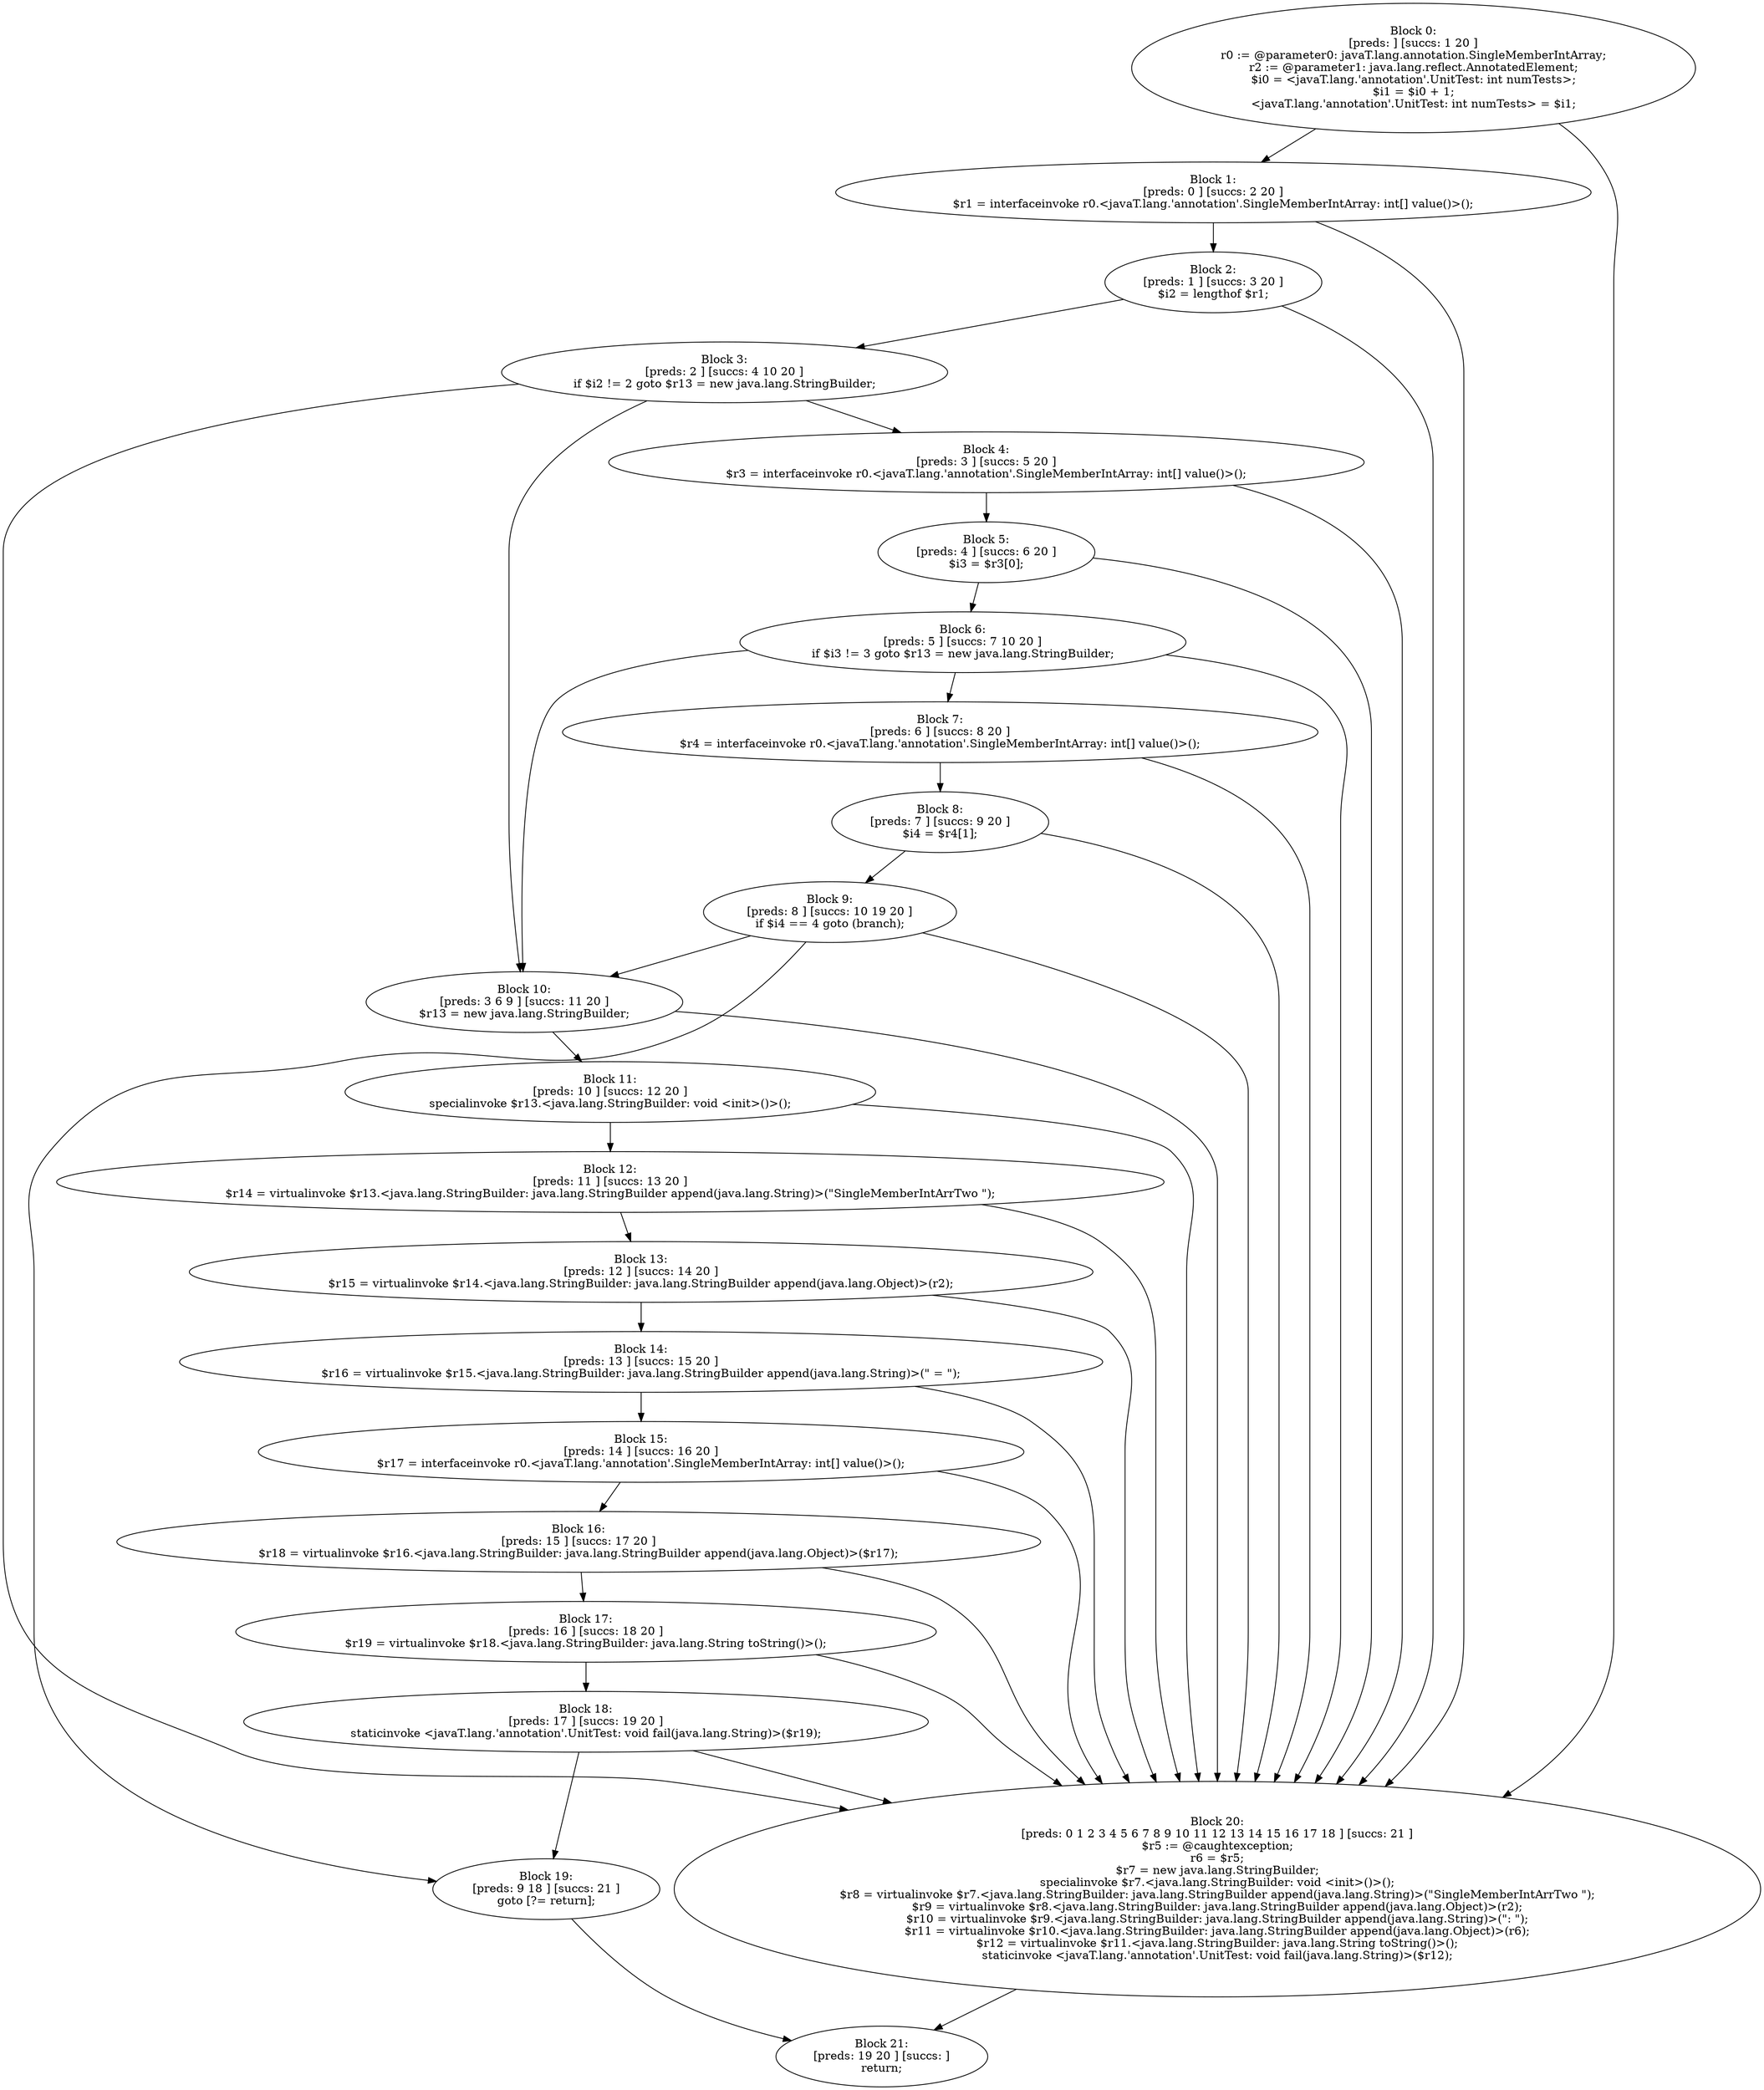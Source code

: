 digraph "unitGraph" {
    "Block 0:
[preds: ] [succs: 1 20 ]
r0 := @parameter0: javaT.lang.annotation.SingleMemberIntArray;
r2 := @parameter1: java.lang.reflect.AnnotatedElement;
$i0 = <javaT.lang.'annotation'.UnitTest: int numTests>;
$i1 = $i0 + 1;
<javaT.lang.'annotation'.UnitTest: int numTests> = $i1;
"
    "Block 1:
[preds: 0 ] [succs: 2 20 ]
$r1 = interfaceinvoke r0.<javaT.lang.'annotation'.SingleMemberIntArray: int[] value()>();
"
    "Block 2:
[preds: 1 ] [succs: 3 20 ]
$i2 = lengthof $r1;
"
    "Block 3:
[preds: 2 ] [succs: 4 10 20 ]
if $i2 != 2 goto $r13 = new java.lang.StringBuilder;
"
    "Block 4:
[preds: 3 ] [succs: 5 20 ]
$r3 = interfaceinvoke r0.<javaT.lang.'annotation'.SingleMemberIntArray: int[] value()>();
"
    "Block 5:
[preds: 4 ] [succs: 6 20 ]
$i3 = $r3[0];
"
    "Block 6:
[preds: 5 ] [succs: 7 10 20 ]
if $i3 != 3 goto $r13 = new java.lang.StringBuilder;
"
    "Block 7:
[preds: 6 ] [succs: 8 20 ]
$r4 = interfaceinvoke r0.<javaT.lang.'annotation'.SingleMemberIntArray: int[] value()>();
"
    "Block 8:
[preds: 7 ] [succs: 9 20 ]
$i4 = $r4[1];
"
    "Block 9:
[preds: 8 ] [succs: 10 19 20 ]
if $i4 == 4 goto (branch);
"
    "Block 10:
[preds: 3 6 9 ] [succs: 11 20 ]
$r13 = new java.lang.StringBuilder;
"
    "Block 11:
[preds: 10 ] [succs: 12 20 ]
specialinvoke $r13.<java.lang.StringBuilder: void <init>()>();
"
    "Block 12:
[preds: 11 ] [succs: 13 20 ]
$r14 = virtualinvoke $r13.<java.lang.StringBuilder: java.lang.StringBuilder append(java.lang.String)>(\"SingleMemberIntArrTwo \");
"
    "Block 13:
[preds: 12 ] [succs: 14 20 ]
$r15 = virtualinvoke $r14.<java.lang.StringBuilder: java.lang.StringBuilder append(java.lang.Object)>(r2);
"
    "Block 14:
[preds: 13 ] [succs: 15 20 ]
$r16 = virtualinvoke $r15.<java.lang.StringBuilder: java.lang.StringBuilder append(java.lang.String)>(\" = \");
"
    "Block 15:
[preds: 14 ] [succs: 16 20 ]
$r17 = interfaceinvoke r0.<javaT.lang.'annotation'.SingleMemberIntArray: int[] value()>();
"
    "Block 16:
[preds: 15 ] [succs: 17 20 ]
$r18 = virtualinvoke $r16.<java.lang.StringBuilder: java.lang.StringBuilder append(java.lang.Object)>($r17);
"
    "Block 17:
[preds: 16 ] [succs: 18 20 ]
$r19 = virtualinvoke $r18.<java.lang.StringBuilder: java.lang.String toString()>();
"
    "Block 18:
[preds: 17 ] [succs: 19 20 ]
staticinvoke <javaT.lang.'annotation'.UnitTest: void fail(java.lang.String)>($r19);
"
    "Block 19:
[preds: 9 18 ] [succs: 21 ]
goto [?= return];
"
    "Block 20:
[preds: 0 1 2 3 4 5 6 7 8 9 10 11 12 13 14 15 16 17 18 ] [succs: 21 ]
$r5 := @caughtexception;
r6 = $r5;
$r7 = new java.lang.StringBuilder;
specialinvoke $r7.<java.lang.StringBuilder: void <init>()>();
$r8 = virtualinvoke $r7.<java.lang.StringBuilder: java.lang.StringBuilder append(java.lang.String)>(\"SingleMemberIntArrTwo \");
$r9 = virtualinvoke $r8.<java.lang.StringBuilder: java.lang.StringBuilder append(java.lang.Object)>(r2);
$r10 = virtualinvoke $r9.<java.lang.StringBuilder: java.lang.StringBuilder append(java.lang.String)>(\": \");
$r11 = virtualinvoke $r10.<java.lang.StringBuilder: java.lang.StringBuilder append(java.lang.Object)>(r6);
$r12 = virtualinvoke $r11.<java.lang.StringBuilder: java.lang.String toString()>();
staticinvoke <javaT.lang.'annotation'.UnitTest: void fail(java.lang.String)>($r12);
"
    "Block 21:
[preds: 19 20 ] [succs: ]
return;
"
    "Block 0:
[preds: ] [succs: 1 20 ]
r0 := @parameter0: javaT.lang.annotation.SingleMemberIntArray;
r2 := @parameter1: java.lang.reflect.AnnotatedElement;
$i0 = <javaT.lang.'annotation'.UnitTest: int numTests>;
$i1 = $i0 + 1;
<javaT.lang.'annotation'.UnitTest: int numTests> = $i1;
"->"Block 1:
[preds: 0 ] [succs: 2 20 ]
$r1 = interfaceinvoke r0.<javaT.lang.'annotation'.SingleMemberIntArray: int[] value()>();
";
    "Block 0:
[preds: ] [succs: 1 20 ]
r0 := @parameter0: javaT.lang.annotation.SingleMemberIntArray;
r2 := @parameter1: java.lang.reflect.AnnotatedElement;
$i0 = <javaT.lang.'annotation'.UnitTest: int numTests>;
$i1 = $i0 + 1;
<javaT.lang.'annotation'.UnitTest: int numTests> = $i1;
"->"Block 20:
[preds: 0 1 2 3 4 5 6 7 8 9 10 11 12 13 14 15 16 17 18 ] [succs: 21 ]
$r5 := @caughtexception;
r6 = $r5;
$r7 = new java.lang.StringBuilder;
specialinvoke $r7.<java.lang.StringBuilder: void <init>()>();
$r8 = virtualinvoke $r7.<java.lang.StringBuilder: java.lang.StringBuilder append(java.lang.String)>(\"SingleMemberIntArrTwo \");
$r9 = virtualinvoke $r8.<java.lang.StringBuilder: java.lang.StringBuilder append(java.lang.Object)>(r2);
$r10 = virtualinvoke $r9.<java.lang.StringBuilder: java.lang.StringBuilder append(java.lang.String)>(\": \");
$r11 = virtualinvoke $r10.<java.lang.StringBuilder: java.lang.StringBuilder append(java.lang.Object)>(r6);
$r12 = virtualinvoke $r11.<java.lang.StringBuilder: java.lang.String toString()>();
staticinvoke <javaT.lang.'annotation'.UnitTest: void fail(java.lang.String)>($r12);
";
    "Block 1:
[preds: 0 ] [succs: 2 20 ]
$r1 = interfaceinvoke r0.<javaT.lang.'annotation'.SingleMemberIntArray: int[] value()>();
"->"Block 2:
[preds: 1 ] [succs: 3 20 ]
$i2 = lengthof $r1;
";
    "Block 1:
[preds: 0 ] [succs: 2 20 ]
$r1 = interfaceinvoke r0.<javaT.lang.'annotation'.SingleMemberIntArray: int[] value()>();
"->"Block 20:
[preds: 0 1 2 3 4 5 6 7 8 9 10 11 12 13 14 15 16 17 18 ] [succs: 21 ]
$r5 := @caughtexception;
r6 = $r5;
$r7 = new java.lang.StringBuilder;
specialinvoke $r7.<java.lang.StringBuilder: void <init>()>();
$r8 = virtualinvoke $r7.<java.lang.StringBuilder: java.lang.StringBuilder append(java.lang.String)>(\"SingleMemberIntArrTwo \");
$r9 = virtualinvoke $r8.<java.lang.StringBuilder: java.lang.StringBuilder append(java.lang.Object)>(r2);
$r10 = virtualinvoke $r9.<java.lang.StringBuilder: java.lang.StringBuilder append(java.lang.String)>(\": \");
$r11 = virtualinvoke $r10.<java.lang.StringBuilder: java.lang.StringBuilder append(java.lang.Object)>(r6);
$r12 = virtualinvoke $r11.<java.lang.StringBuilder: java.lang.String toString()>();
staticinvoke <javaT.lang.'annotation'.UnitTest: void fail(java.lang.String)>($r12);
";
    "Block 2:
[preds: 1 ] [succs: 3 20 ]
$i2 = lengthof $r1;
"->"Block 3:
[preds: 2 ] [succs: 4 10 20 ]
if $i2 != 2 goto $r13 = new java.lang.StringBuilder;
";
    "Block 2:
[preds: 1 ] [succs: 3 20 ]
$i2 = lengthof $r1;
"->"Block 20:
[preds: 0 1 2 3 4 5 6 7 8 9 10 11 12 13 14 15 16 17 18 ] [succs: 21 ]
$r5 := @caughtexception;
r6 = $r5;
$r7 = new java.lang.StringBuilder;
specialinvoke $r7.<java.lang.StringBuilder: void <init>()>();
$r8 = virtualinvoke $r7.<java.lang.StringBuilder: java.lang.StringBuilder append(java.lang.String)>(\"SingleMemberIntArrTwo \");
$r9 = virtualinvoke $r8.<java.lang.StringBuilder: java.lang.StringBuilder append(java.lang.Object)>(r2);
$r10 = virtualinvoke $r9.<java.lang.StringBuilder: java.lang.StringBuilder append(java.lang.String)>(\": \");
$r11 = virtualinvoke $r10.<java.lang.StringBuilder: java.lang.StringBuilder append(java.lang.Object)>(r6);
$r12 = virtualinvoke $r11.<java.lang.StringBuilder: java.lang.String toString()>();
staticinvoke <javaT.lang.'annotation'.UnitTest: void fail(java.lang.String)>($r12);
";
    "Block 3:
[preds: 2 ] [succs: 4 10 20 ]
if $i2 != 2 goto $r13 = new java.lang.StringBuilder;
"->"Block 4:
[preds: 3 ] [succs: 5 20 ]
$r3 = interfaceinvoke r0.<javaT.lang.'annotation'.SingleMemberIntArray: int[] value()>();
";
    "Block 3:
[preds: 2 ] [succs: 4 10 20 ]
if $i2 != 2 goto $r13 = new java.lang.StringBuilder;
"->"Block 10:
[preds: 3 6 9 ] [succs: 11 20 ]
$r13 = new java.lang.StringBuilder;
";
    "Block 3:
[preds: 2 ] [succs: 4 10 20 ]
if $i2 != 2 goto $r13 = new java.lang.StringBuilder;
"->"Block 20:
[preds: 0 1 2 3 4 5 6 7 8 9 10 11 12 13 14 15 16 17 18 ] [succs: 21 ]
$r5 := @caughtexception;
r6 = $r5;
$r7 = new java.lang.StringBuilder;
specialinvoke $r7.<java.lang.StringBuilder: void <init>()>();
$r8 = virtualinvoke $r7.<java.lang.StringBuilder: java.lang.StringBuilder append(java.lang.String)>(\"SingleMemberIntArrTwo \");
$r9 = virtualinvoke $r8.<java.lang.StringBuilder: java.lang.StringBuilder append(java.lang.Object)>(r2);
$r10 = virtualinvoke $r9.<java.lang.StringBuilder: java.lang.StringBuilder append(java.lang.String)>(\": \");
$r11 = virtualinvoke $r10.<java.lang.StringBuilder: java.lang.StringBuilder append(java.lang.Object)>(r6);
$r12 = virtualinvoke $r11.<java.lang.StringBuilder: java.lang.String toString()>();
staticinvoke <javaT.lang.'annotation'.UnitTest: void fail(java.lang.String)>($r12);
";
    "Block 4:
[preds: 3 ] [succs: 5 20 ]
$r3 = interfaceinvoke r0.<javaT.lang.'annotation'.SingleMemberIntArray: int[] value()>();
"->"Block 5:
[preds: 4 ] [succs: 6 20 ]
$i3 = $r3[0];
";
    "Block 4:
[preds: 3 ] [succs: 5 20 ]
$r3 = interfaceinvoke r0.<javaT.lang.'annotation'.SingleMemberIntArray: int[] value()>();
"->"Block 20:
[preds: 0 1 2 3 4 5 6 7 8 9 10 11 12 13 14 15 16 17 18 ] [succs: 21 ]
$r5 := @caughtexception;
r6 = $r5;
$r7 = new java.lang.StringBuilder;
specialinvoke $r7.<java.lang.StringBuilder: void <init>()>();
$r8 = virtualinvoke $r7.<java.lang.StringBuilder: java.lang.StringBuilder append(java.lang.String)>(\"SingleMemberIntArrTwo \");
$r9 = virtualinvoke $r8.<java.lang.StringBuilder: java.lang.StringBuilder append(java.lang.Object)>(r2);
$r10 = virtualinvoke $r9.<java.lang.StringBuilder: java.lang.StringBuilder append(java.lang.String)>(\": \");
$r11 = virtualinvoke $r10.<java.lang.StringBuilder: java.lang.StringBuilder append(java.lang.Object)>(r6);
$r12 = virtualinvoke $r11.<java.lang.StringBuilder: java.lang.String toString()>();
staticinvoke <javaT.lang.'annotation'.UnitTest: void fail(java.lang.String)>($r12);
";
    "Block 5:
[preds: 4 ] [succs: 6 20 ]
$i3 = $r3[0];
"->"Block 6:
[preds: 5 ] [succs: 7 10 20 ]
if $i3 != 3 goto $r13 = new java.lang.StringBuilder;
";
    "Block 5:
[preds: 4 ] [succs: 6 20 ]
$i3 = $r3[0];
"->"Block 20:
[preds: 0 1 2 3 4 5 6 7 8 9 10 11 12 13 14 15 16 17 18 ] [succs: 21 ]
$r5 := @caughtexception;
r6 = $r5;
$r7 = new java.lang.StringBuilder;
specialinvoke $r7.<java.lang.StringBuilder: void <init>()>();
$r8 = virtualinvoke $r7.<java.lang.StringBuilder: java.lang.StringBuilder append(java.lang.String)>(\"SingleMemberIntArrTwo \");
$r9 = virtualinvoke $r8.<java.lang.StringBuilder: java.lang.StringBuilder append(java.lang.Object)>(r2);
$r10 = virtualinvoke $r9.<java.lang.StringBuilder: java.lang.StringBuilder append(java.lang.String)>(\": \");
$r11 = virtualinvoke $r10.<java.lang.StringBuilder: java.lang.StringBuilder append(java.lang.Object)>(r6);
$r12 = virtualinvoke $r11.<java.lang.StringBuilder: java.lang.String toString()>();
staticinvoke <javaT.lang.'annotation'.UnitTest: void fail(java.lang.String)>($r12);
";
    "Block 6:
[preds: 5 ] [succs: 7 10 20 ]
if $i3 != 3 goto $r13 = new java.lang.StringBuilder;
"->"Block 7:
[preds: 6 ] [succs: 8 20 ]
$r4 = interfaceinvoke r0.<javaT.lang.'annotation'.SingleMemberIntArray: int[] value()>();
";
    "Block 6:
[preds: 5 ] [succs: 7 10 20 ]
if $i3 != 3 goto $r13 = new java.lang.StringBuilder;
"->"Block 10:
[preds: 3 6 9 ] [succs: 11 20 ]
$r13 = new java.lang.StringBuilder;
";
    "Block 6:
[preds: 5 ] [succs: 7 10 20 ]
if $i3 != 3 goto $r13 = new java.lang.StringBuilder;
"->"Block 20:
[preds: 0 1 2 3 4 5 6 7 8 9 10 11 12 13 14 15 16 17 18 ] [succs: 21 ]
$r5 := @caughtexception;
r6 = $r5;
$r7 = new java.lang.StringBuilder;
specialinvoke $r7.<java.lang.StringBuilder: void <init>()>();
$r8 = virtualinvoke $r7.<java.lang.StringBuilder: java.lang.StringBuilder append(java.lang.String)>(\"SingleMemberIntArrTwo \");
$r9 = virtualinvoke $r8.<java.lang.StringBuilder: java.lang.StringBuilder append(java.lang.Object)>(r2);
$r10 = virtualinvoke $r9.<java.lang.StringBuilder: java.lang.StringBuilder append(java.lang.String)>(\": \");
$r11 = virtualinvoke $r10.<java.lang.StringBuilder: java.lang.StringBuilder append(java.lang.Object)>(r6);
$r12 = virtualinvoke $r11.<java.lang.StringBuilder: java.lang.String toString()>();
staticinvoke <javaT.lang.'annotation'.UnitTest: void fail(java.lang.String)>($r12);
";
    "Block 7:
[preds: 6 ] [succs: 8 20 ]
$r4 = interfaceinvoke r0.<javaT.lang.'annotation'.SingleMemberIntArray: int[] value()>();
"->"Block 8:
[preds: 7 ] [succs: 9 20 ]
$i4 = $r4[1];
";
    "Block 7:
[preds: 6 ] [succs: 8 20 ]
$r4 = interfaceinvoke r0.<javaT.lang.'annotation'.SingleMemberIntArray: int[] value()>();
"->"Block 20:
[preds: 0 1 2 3 4 5 6 7 8 9 10 11 12 13 14 15 16 17 18 ] [succs: 21 ]
$r5 := @caughtexception;
r6 = $r5;
$r7 = new java.lang.StringBuilder;
specialinvoke $r7.<java.lang.StringBuilder: void <init>()>();
$r8 = virtualinvoke $r7.<java.lang.StringBuilder: java.lang.StringBuilder append(java.lang.String)>(\"SingleMemberIntArrTwo \");
$r9 = virtualinvoke $r8.<java.lang.StringBuilder: java.lang.StringBuilder append(java.lang.Object)>(r2);
$r10 = virtualinvoke $r9.<java.lang.StringBuilder: java.lang.StringBuilder append(java.lang.String)>(\": \");
$r11 = virtualinvoke $r10.<java.lang.StringBuilder: java.lang.StringBuilder append(java.lang.Object)>(r6);
$r12 = virtualinvoke $r11.<java.lang.StringBuilder: java.lang.String toString()>();
staticinvoke <javaT.lang.'annotation'.UnitTest: void fail(java.lang.String)>($r12);
";
    "Block 8:
[preds: 7 ] [succs: 9 20 ]
$i4 = $r4[1];
"->"Block 9:
[preds: 8 ] [succs: 10 19 20 ]
if $i4 == 4 goto (branch);
";
    "Block 8:
[preds: 7 ] [succs: 9 20 ]
$i4 = $r4[1];
"->"Block 20:
[preds: 0 1 2 3 4 5 6 7 8 9 10 11 12 13 14 15 16 17 18 ] [succs: 21 ]
$r5 := @caughtexception;
r6 = $r5;
$r7 = new java.lang.StringBuilder;
specialinvoke $r7.<java.lang.StringBuilder: void <init>()>();
$r8 = virtualinvoke $r7.<java.lang.StringBuilder: java.lang.StringBuilder append(java.lang.String)>(\"SingleMemberIntArrTwo \");
$r9 = virtualinvoke $r8.<java.lang.StringBuilder: java.lang.StringBuilder append(java.lang.Object)>(r2);
$r10 = virtualinvoke $r9.<java.lang.StringBuilder: java.lang.StringBuilder append(java.lang.String)>(\": \");
$r11 = virtualinvoke $r10.<java.lang.StringBuilder: java.lang.StringBuilder append(java.lang.Object)>(r6);
$r12 = virtualinvoke $r11.<java.lang.StringBuilder: java.lang.String toString()>();
staticinvoke <javaT.lang.'annotation'.UnitTest: void fail(java.lang.String)>($r12);
";
    "Block 9:
[preds: 8 ] [succs: 10 19 20 ]
if $i4 == 4 goto (branch);
"->"Block 10:
[preds: 3 6 9 ] [succs: 11 20 ]
$r13 = new java.lang.StringBuilder;
";
    "Block 9:
[preds: 8 ] [succs: 10 19 20 ]
if $i4 == 4 goto (branch);
"->"Block 19:
[preds: 9 18 ] [succs: 21 ]
goto [?= return];
";
    "Block 9:
[preds: 8 ] [succs: 10 19 20 ]
if $i4 == 4 goto (branch);
"->"Block 20:
[preds: 0 1 2 3 4 5 6 7 8 9 10 11 12 13 14 15 16 17 18 ] [succs: 21 ]
$r5 := @caughtexception;
r6 = $r5;
$r7 = new java.lang.StringBuilder;
specialinvoke $r7.<java.lang.StringBuilder: void <init>()>();
$r8 = virtualinvoke $r7.<java.lang.StringBuilder: java.lang.StringBuilder append(java.lang.String)>(\"SingleMemberIntArrTwo \");
$r9 = virtualinvoke $r8.<java.lang.StringBuilder: java.lang.StringBuilder append(java.lang.Object)>(r2);
$r10 = virtualinvoke $r9.<java.lang.StringBuilder: java.lang.StringBuilder append(java.lang.String)>(\": \");
$r11 = virtualinvoke $r10.<java.lang.StringBuilder: java.lang.StringBuilder append(java.lang.Object)>(r6);
$r12 = virtualinvoke $r11.<java.lang.StringBuilder: java.lang.String toString()>();
staticinvoke <javaT.lang.'annotation'.UnitTest: void fail(java.lang.String)>($r12);
";
    "Block 10:
[preds: 3 6 9 ] [succs: 11 20 ]
$r13 = new java.lang.StringBuilder;
"->"Block 11:
[preds: 10 ] [succs: 12 20 ]
specialinvoke $r13.<java.lang.StringBuilder: void <init>()>();
";
    "Block 10:
[preds: 3 6 9 ] [succs: 11 20 ]
$r13 = new java.lang.StringBuilder;
"->"Block 20:
[preds: 0 1 2 3 4 5 6 7 8 9 10 11 12 13 14 15 16 17 18 ] [succs: 21 ]
$r5 := @caughtexception;
r6 = $r5;
$r7 = new java.lang.StringBuilder;
specialinvoke $r7.<java.lang.StringBuilder: void <init>()>();
$r8 = virtualinvoke $r7.<java.lang.StringBuilder: java.lang.StringBuilder append(java.lang.String)>(\"SingleMemberIntArrTwo \");
$r9 = virtualinvoke $r8.<java.lang.StringBuilder: java.lang.StringBuilder append(java.lang.Object)>(r2);
$r10 = virtualinvoke $r9.<java.lang.StringBuilder: java.lang.StringBuilder append(java.lang.String)>(\": \");
$r11 = virtualinvoke $r10.<java.lang.StringBuilder: java.lang.StringBuilder append(java.lang.Object)>(r6);
$r12 = virtualinvoke $r11.<java.lang.StringBuilder: java.lang.String toString()>();
staticinvoke <javaT.lang.'annotation'.UnitTest: void fail(java.lang.String)>($r12);
";
    "Block 11:
[preds: 10 ] [succs: 12 20 ]
specialinvoke $r13.<java.lang.StringBuilder: void <init>()>();
"->"Block 12:
[preds: 11 ] [succs: 13 20 ]
$r14 = virtualinvoke $r13.<java.lang.StringBuilder: java.lang.StringBuilder append(java.lang.String)>(\"SingleMemberIntArrTwo \");
";
    "Block 11:
[preds: 10 ] [succs: 12 20 ]
specialinvoke $r13.<java.lang.StringBuilder: void <init>()>();
"->"Block 20:
[preds: 0 1 2 3 4 5 6 7 8 9 10 11 12 13 14 15 16 17 18 ] [succs: 21 ]
$r5 := @caughtexception;
r6 = $r5;
$r7 = new java.lang.StringBuilder;
specialinvoke $r7.<java.lang.StringBuilder: void <init>()>();
$r8 = virtualinvoke $r7.<java.lang.StringBuilder: java.lang.StringBuilder append(java.lang.String)>(\"SingleMemberIntArrTwo \");
$r9 = virtualinvoke $r8.<java.lang.StringBuilder: java.lang.StringBuilder append(java.lang.Object)>(r2);
$r10 = virtualinvoke $r9.<java.lang.StringBuilder: java.lang.StringBuilder append(java.lang.String)>(\": \");
$r11 = virtualinvoke $r10.<java.lang.StringBuilder: java.lang.StringBuilder append(java.lang.Object)>(r6);
$r12 = virtualinvoke $r11.<java.lang.StringBuilder: java.lang.String toString()>();
staticinvoke <javaT.lang.'annotation'.UnitTest: void fail(java.lang.String)>($r12);
";
    "Block 12:
[preds: 11 ] [succs: 13 20 ]
$r14 = virtualinvoke $r13.<java.lang.StringBuilder: java.lang.StringBuilder append(java.lang.String)>(\"SingleMemberIntArrTwo \");
"->"Block 13:
[preds: 12 ] [succs: 14 20 ]
$r15 = virtualinvoke $r14.<java.lang.StringBuilder: java.lang.StringBuilder append(java.lang.Object)>(r2);
";
    "Block 12:
[preds: 11 ] [succs: 13 20 ]
$r14 = virtualinvoke $r13.<java.lang.StringBuilder: java.lang.StringBuilder append(java.lang.String)>(\"SingleMemberIntArrTwo \");
"->"Block 20:
[preds: 0 1 2 3 4 5 6 7 8 9 10 11 12 13 14 15 16 17 18 ] [succs: 21 ]
$r5 := @caughtexception;
r6 = $r5;
$r7 = new java.lang.StringBuilder;
specialinvoke $r7.<java.lang.StringBuilder: void <init>()>();
$r8 = virtualinvoke $r7.<java.lang.StringBuilder: java.lang.StringBuilder append(java.lang.String)>(\"SingleMemberIntArrTwo \");
$r9 = virtualinvoke $r8.<java.lang.StringBuilder: java.lang.StringBuilder append(java.lang.Object)>(r2);
$r10 = virtualinvoke $r9.<java.lang.StringBuilder: java.lang.StringBuilder append(java.lang.String)>(\": \");
$r11 = virtualinvoke $r10.<java.lang.StringBuilder: java.lang.StringBuilder append(java.lang.Object)>(r6);
$r12 = virtualinvoke $r11.<java.lang.StringBuilder: java.lang.String toString()>();
staticinvoke <javaT.lang.'annotation'.UnitTest: void fail(java.lang.String)>($r12);
";
    "Block 13:
[preds: 12 ] [succs: 14 20 ]
$r15 = virtualinvoke $r14.<java.lang.StringBuilder: java.lang.StringBuilder append(java.lang.Object)>(r2);
"->"Block 14:
[preds: 13 ] [succs: 15 20 ]
$r16 = virtualinvoke $r15.<java.lang.StringBuilder: java.lang.StringBuilder append(java.lang.String)>(\" = \");
";
    "Block 13:
[preds: 12 ] [succs: 14 20 ]
$r15 = virtualinvoke $r14.<java.lang.StringBuilder: java.lang.StringBuilder append(java.lang.Object)>(r2);
"->"Block 20:
[preds: 0 1 2 3 4 5 6 7 8 9 10 11 12 13 14 15 16 17 18 ] [succs: 21 ]
$r5 := @caughtexception;
r6 = $r5;
$r7 = new java.lang.StringBuilder;
specialinvoke $r7.<java.lang.StringBuilder: void <init>()>();
$r8 = virtualinvoke $r7.<java.lang.StringBuilder: java.lang.StringBuilder append(java.lang.String)>(\"SingleMemberIntArrTwo \");
$r9 = virtualinvoke $r8.<java.lang.StringBuilder: java.lang.StringBuilder append(java.lang.Object)>(r2);
$r10 = virtualinvoke $r9.<java.lang.StringBuilder: java.lang.StringBuilder append(java.lang.String)>(\": \");
$r11 = virtualinvoke $r10.<java.lang.StringBuilder: java.lang.StringBuilder append(java.lang.Object)>(r6);
$r12 = virtualinvoke $r11.<java.lang.StringBuilder: java.lang.String toString()>();
staticinvoke <javaT.lang.'annotation'.UnitTest: void fail(java.lang.String)>($r12);
";
    "Block 14:
[preds: 13 ] [succs: 15 20 ]
$r16 = virtualinvoke $r15.<java.lang.StringBuilder: java.lang.StringBuilder append(java.lang.String)>(\" = \");
"->"Block 15:
[preds: 14 ] [succs: 16 20 ]
$r17 = interfaceinvoke r0.<javaT.lang.'annotation'.SingleMemberIntArray: int[] value()>();
";
    "Block 14:
[preds: 13 ] [succs: 15 20 ]
$r16 = virtualinvoke $r15.<java.lang.StringBuilder: java.lang.StringBuilder append(java.lang.String)>(\" = \");
"->"Block 20:
[preds: 0 1 2 3 4 5 6 7 8 9 10 11 12 13 14 15 16 17 18 ] [succs: 21 ]
$r5 := @caughtexception;
r6 = $r5;
$r7 = new java.lang.StringBuilder;
specialinvoke $r7.<java.lang.StringBuilder: void <init>()>();
$r8 = virtualinvoke $r7.<java.lang.StringBuilder: java.lang.StringBuilder append(java.lang.String)>(\"SingleMemberIntArrTwo \");
$r9 = virtualinvoke $r8.<java.lang.StringBuilder: java.lang.StringBuilder append(java.lang.Object)>(r2);
$r10 = virtualinvoke $r9.<java.lang.StringBuilder: java.lang.StringBuilder append(java.lang.String)>(\": \");
$r11 = virtualinvoke $r10.<java.lang.StringBuilder: java.lang.StringBuilder append(java.lang.Object)>(r6);
$r12 = virtualinvoke $r11.<java.lang.StringBuilder: java.lang.String toString()>();
staticinvoke <javaT.lang.'annotation'.UnitTest: void fail(java.lang.String)>($r12);
";
    "Block 15:
[preds: 14 ] [succs: 16 20 ]
$r17 = interfaceinvoke r0.<javaT.lang.'annotation'.SingleMemberIntArray: int[] value()>();
"->"Block 16:
[preds: 15 ] [succs: 17 20 ]
$r18 = virtualinvoke $r16.<java.lang.StringBuilder: java.lang.StringBuilder append(java.lang.Object)>($r17);
";
    "Block 15:
[preds: 14 ] [succs: 16 20 ]
$r17 = interfaceinvoke r0.<javaT.lang.'annotation'.SingleMemberIntArray: int[] value()>();
"->"Block 20:
[preds: 0 1 2 3 4 5 6 7 8 9 10 11 12 13 14 15 16 17 18 ] [succs: 21 ]
$r5 := @caughtexception;
r6 = $r5;
$r7 = new java.lang.StringBuilder;
specialinvoke $r7.<java.lang.StringBuilder: void <init>()>();
$r8 = virtualinvoke $r7.<java.lang.StringBuilder: java.lang.StringBuilder append(java.lang.String)>(\"SingleMemberIntArrTwo \");
$r9 = virtualinvoke $r8.<java.lang.StringBuilder: java.lang.StringBuilder append(java.lang.Object)>(r2);
$r10 = virtualinvoke $r9.<java.lang.StringBuilder: java.lang.StringBuilder append(java.lang.String)>(\": \");
$r11 = virtualinvoke $r10.<java.lang.StringBuilder: java.lang.StringBuilder append(java.lang.Object)>(r6);
$r12 = virtualinvoke $r11.<java.lang.StringBuilder: java.lang.String toString()>();
staticinvoke <javaT.lang.'annotation'.UnitTest: void fail(java.lang.String)>($r12);
";
    "Block 16:
[preds: 15 ] [succs: 17 20 ]
$r18 = virtualinvoke $r16.<java.lang.StringBuilder: java.lang.StringBuilder append(java.lang.Object)>($r17);
"->"Block 17:
[preds: 16 ] [succs: 18 20 ]
$r19 = virtualinvoke $r18.<java.lang.StringBuilder: java.lang.String toString()>();
";
    "Block 16:
[preds: 15 ] [succs: 17 20 ]
$r18 = virtualinvoke $r16.<java.lang.StringBuilder: java.lang.StringBuilder append(java.lang.Object)>($r17);
"->"Block 20:
[preds: 0 1 2 3 4 5 6 7 8 9 10 11 12 13 14 15 16 17 18 ] [succs: 21 ]
$r5 := @caughtexception;
r6 = $r5;
$r7 = new java.lang.StringBuilder;
specialinvoke $r7.<java.lang.StringBuilder: void <init>()>();
$r8 = virtualinvoke $r7.<java.lang.StringBuilder: java.lang.StringBuilder append(java.lang.String)>(\"SingleMemberIntArrTwo \");
$r9 = virtualinvoke $r8.<java.lang.StringBuilder: java.lang.StringBuilder append(java.lang.Object)>(r2);
$r10 = virtualinvoke $r9.<java.lang.StringBuilder: java.lang.StringBuilder append(java.lang.String)>(\": \");
$r11 = virtualinvoke $r10.<java.lang.StringBuilder: java.lang.StringBuilder append(java.lang.Object)>(r6);
$r12 = virtualinvoke $r11.<java.lang.StringBuilder: java.lang.String toString()>();
staticinvoke <javaT.lang.'annotation'.UnitTest: void fail(java.lang.String)>($r12);
";
    "Block 17:
[preds: 16 ] [succs: 18 20 ]
$r19 = virtualinvoke $r18.<java.lang.StringBuilder: java.lang.String toString()>();
"->"Block 18:
[preds: 17 ] [succs: 19 20 ]
staticinvoke <javaT.lang.'annotation'.UnitTest: void fail(java.lang.String)>($r19);
";
    "Block 17:
[preds: 16 ] [succs: 18 20 ]
$r19 = virtualinvoke $r18.<java.lang.StringBuilder: java.lang.String toString()>();
"->"Block 20:
[preds: 0 1 2 3 4 5 6 7 8 9 10 11 12 13 14 15 16 17 18 ] [succs: 21 ]
$r5 := @caughtexception;
r6 = $r5;
$r7 = new java.lang.StringBuilder;
specialinvoke $r7.<java.lang.StringBuilder: void <init>()>();
$r8 = virtualinvoke $r7.<java.lang.StringBuilder: java.lang.StringBuilder append(java.lang.String)>(\"SingleMemberIntArrTwo \");
$r9 = virtualinvoke $r8.<java.lang.StringBuilder: java.lang.StringBuilder append(java.lang.Object)>(r2);
$r10 = virtualinvoke $r9.<java.lang.StringBuilder: java.lang.StringBuilder append(java.lang.String)>(\": \");
$r11 = virtualinvoke $r10.<java.lang.StringBuilder: java.lang.StringBuilder append(java.lang.Object)>(r6);
$r12 = virtualinvoke $r11.<java.lang.StringBuilder: java.lang.String toString()>();
staticinvoke <javaT.lang.'annotation'.UnitTest: void fail(java.lang.String)>($r12);
";
    "Block 18:
[preds: 17 ] [succs: 19 20 ]
staticinvoke <javaT.lang.'annotation'.UnitTest: void fail(java.lang.String)>($r19);
"->"Block 19:
[preds: 9 18 ] [succs: 21 ]
goto [?= return];
";
    "Block 18:
[preds: 17 ] [succs: 19 20 ]
staticinvoke <javaT.lang.'annotation'.UnitTest: void fail(java.lang.String)>($r19);
"->"Block 20:
[preds: 0 1 2 3 4 5 6 7 8 9 10 11 12 13 14 15 16 17 18 ] [succs: 21 ]
$r5 := @caughtexception;
r6 = $r5;
$r7 = new java.lang.StringBuilder;
specialinvoke $r7.<java.lang.StringBuilder: void <init>()>();
$r8 = virtualinvoke $r7.<java.lang.StringBuilder: java.lang.StringBuilder append(java.lang.String)>(\"SingleMemberIntArrTwo \");
$r9 = virtualinvoke $r8.<java.lang.StringBuilder: java.lang.StringBuilder append(java.lang.Object)>(r2);
$r10 = virtualinvoke $r9.<java.lang.StringBuilder: java.lang.StringBuilder append(java.lang.String)>(\": \");
$r11 = virtualinvoke $r10.<java.lang.StringBuilder: java.lang.StringBuilder append(java.lang.Object)>(r6);
$r12 = virtualinvoke $r11.<java.lang.StringBuilder: java.lang.String toString()>();
staticinvoke <javaT.lang.'annotation'.UnitTest: void fail(java.lang.String)>($r12);
";
    "Block 19:
[preds: 9 18 ] [succs: 21 ]
goto [?= return];
"->"Block 21:
[preds: 19 20 ] [succs: ]
return;
";
    "Block 20:
[preds: 0 1 2 3 4 5 6 7 8 9 10 11 12 13 14 15 16 17 18 ] [succs: 21 ]
$r5 := @caughtexception;
r6 = $r5;
$r7 = new java.lang.StringBuilder;
specialinvoke $r7.<java.lang.StringBuilder: void <init>()>();
$r8 = virtualinvoke $r7.<java.lang.StringBuilder: java.lang.StringBuilder append(java.lang.String)>(\"SingleMemberIntArrTwo \");
$r9 = virtualinvoke $r8.<java.lang.StringBuilder: java.lang.StringBuilder append(java.lang.Object)>(r2);
$r10 = virtualinvoke $r9.<java.lang.StringBuilder: java.lang.StringBuilder append(java.lang.String)>(\": \");
$r11 = virtualinvoke $r10.<java.lang.StringBuilder: java.lang.StringBuilder append(java.lang.Object)>(r6);
$r12 = virtualinvoke $r11.<java.lang.StringBuilder: java.lang.String toString()>();
staticinvoke <javaT.lang.'annotation'.UnitTest: void fail(java.lang.String)>($r12);
"->"Block 21:
[preds: 19 20 ] [succs: ]
return;
";
}
